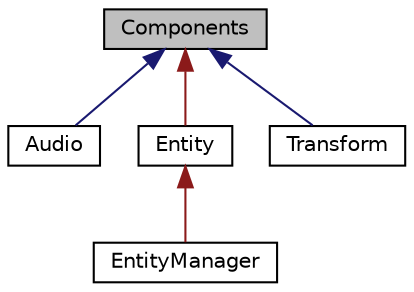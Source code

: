 digraph "Components"
{
 // LATEX_PDF_SIZE
  edge [fontname="Helvetica",fontsize="10",labelfontname="Helvetica",labelfontsize="10"];
  node [fontname="Helvetica",fontsize="10",shape=record];
  Node1 [label="Components",height=0.2,width=0.4,color="black", fillcolor="grey75", style="filled", fontcolor="black",tooltip=" "];
  Node1 -> Node2 [dir="back",color="midnightblue",fontsize="10",style="solid"];
  Node2 [label="Audio",height=0.2,width=0.4,color="black", fillcolor="white", style="filled",URL="$d7/ddb/classAudio.html",tooltip="Audio class: Audio is a class that represents the audio properties of a Component."];
  Node1 -> Node3 [dir="back",color="firebrick4",fontsize="10",style="solid"];
  Node3 [label="Entity",height=0.2,width=0.4,color="black", fillcolor="white", style="filled",URL="$da/d61/classEntity.html",tooltip="Entity class: Entity is a class that represents an entity in the game."];
  Node3 -> Node4 [dir="back",color="firebrick4",fontsize="10",style="solid"];
  Node4 [label="EntityManager",height=0.2,width=0.4,color="black", fillcolor="white", style="filled",URL="$dd/d5f/classEntityManager.html",tooltip="EntityManager class: EntityManager is a class that represents an entity manager in the game."];
  Node1 -> Node5 [dir="back",color="midnightblue",fontsize="10",style="solid"];
  Node5 [label="Transform",height=0.2,width=0.4,color="black", fillcolor="white", style="filled",URL="$db/daf/classTransform.html",tooltip="Transform class: Transform is a class that represents the transform of a Component."];
}
